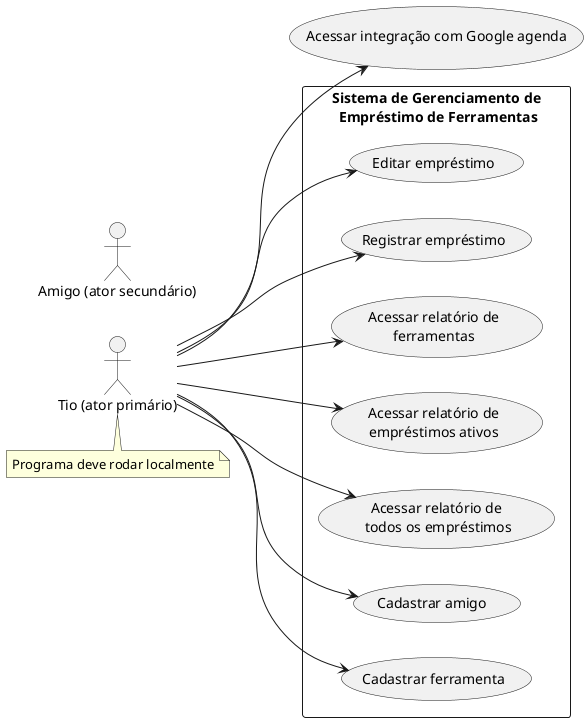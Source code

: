 @startuml

left to right direction

actor "Tio (ator primário)" as primario
note bottom
  Programa deve rodar localmente
end note
actor "Amigo (ator secundário)"

  usecase  UC4 as "Acessar integração com Google agenda"

rectangle "Sistema de Gerenciamento de\n Empréstimo de Ferramentas" {
  usecase "Editar empréstimo" as UC1
  usecase "Registrar empréstimo" as UC2
  usecase "Acessar relatório de\nferramentas" as UC3
  usecase "Acessar relatório de\nempréstimos ativos" as UC5
  usecase "Acessar relatório de\n todos os empréstimos" as UC6
  usecase "Cadastrar amigo " as UC7
  usecase "Cadastrar ferramenta" as UC8
  
}

primario --> UC1
primario --> UC2
primario --> UC3
primario --> UC4
primario --> UC5
primario --> UC6
primario --> UC7
primario --> UC8

@enduml
